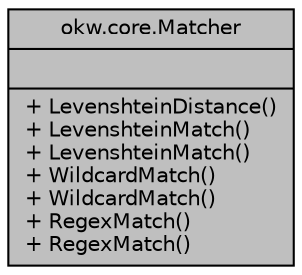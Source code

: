 digraph "okw.core.Matcher"
{
 // INTERACTIVE_SVG=YES
  edge [fontname="Helvetica",fontsize="10",labelfontname="Helvetica",labelfontsize="10"];
  node [fontname="Helvetica",fontsize="10",shape=record];
  Node1 [label="{okw.core.Matcher\n||+ LevenshteinDistance()\l+ LevenshteinMatch()\l+ LevenshteinMatch()\l+ WildcardMatch()\l+ WildcardMatch()\l+ RegexMatch()\l+ RegexMatch()\l}",height=0.2,width=0.4,color="black", fillcolor="grey75", style="filled", fontcolor="black"];
}
